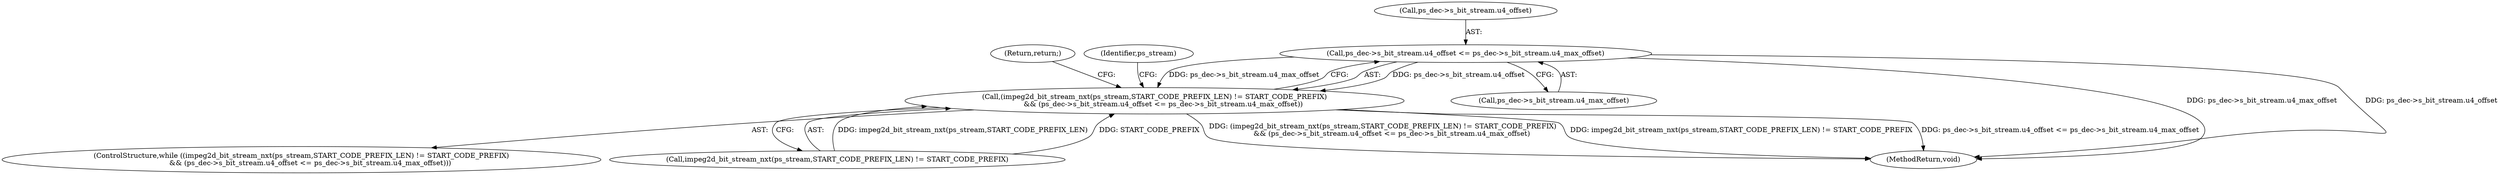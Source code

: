 digraph "0_Android_ffab15eb80630dc799eb410855c93525b75233c3_9@pointer" {
"1000119" [label="(Call,ps_dec->s_bit_stream.u4_offset <= ps_dec->s_bit_stream.u4_max_offset)"];
"1000113" [label="(Call,(impeg2d_bit_stream_nxt(ps_stream,START_CODE_PREFIX_LEN) != START_CODE_PREFIX)\n        && (ps_dec->s_bit_stream.u4_offset <= ps_dec->s_bit_stream.u4_max_offset))"];
"1000113" [label="(Call,(impeg2d_bit_stream_nxt(ps_stream,START_CODE_PREFIX_LEN) != START_CODE_PREFIX)\n        && (ps_dec->s_bit_stream.u4_offset <= ps_dec->s_bit_stream.u4_max_offset))"];
"1000120" [label="(Call,ps_dec->s_bit_stream.u4_offset)"];
"1000134" [label="(Return,return;)"];
"1000125" [label="(Call,ps_dec->s_bit_stream.u4_max_offset)"];
"1000119" [label="(Call,ps_dec->s_bit_stream.u4_offset <= ps_dec->s_bit_stream.u4_max_offset)"];
"1000132" [label="(Identifier,ps_stream)"];
"1000135" [label="(MethodReturn,void)"];
"1000112" [label="(ControlStructure,while ((impeg2d_bit_stream_nxt(ps_stream,START_CODE_PREFIX_LEN) != START_CODE_PREFIX)\n        && (ps_dec->s_bit_stream.u4_offset <= ps_dec->s_bit_stream.u4_max_offset)))"];
"1000114" [label="(Call,impeg2d_bit_stream_nxt(ps_stream,START_CODE_PREFIX_LEN) != START_CODE_PREFIX)"];
"1000119" -> "1000113"  [label="AST: "];
"1000119" -> "1000125"  [label="CFG: "];
"1000120" -> "1000119"  [label="AST: "];
"1000125" -> "1000119"  [label="AST: "];
"1000113" -> "1000119"  [label="CFG: "];
"1000119" -> "1000135"  [label="DDG: ps_dec->s_bit_stream.u4_max_offset"];
"1000119" -> "1000135"  [label="DDG: ps_dec->s_bit_stream.u4_offset"];
"1000119" -> "1000113"  [label="DDG: ps_dec->s_bit_stream.u4_offset"];
"1000119" -> "1000113"  [label="DDG: ps_dec->s_bit_stream.u4_max_offset"];
"1000113" -> "1000112"  [label="AST: "];
"1000113" -> "1000114"  [label="CFG: "];
"1000114" -> "1000113"  [label="AST: "];
"1000132" -> "1000113"  [label="CFG: "];
"1000134" -> "1000113"  [label="CFG: "];
"1000113" -> "1000135"  [label="DDG: impeg2d_bit_stream_nxt(ps_stream,START_CODE_PREFIX_LEN) != START_CODE_PREFIX"];
"1000113" -> "1000135"  [label="DDG: ps_dec->s_bit_stream.u4_offset <= ps_dec->s_bit_stream.u4_max_offset"];
"1000113" -> "1000135"  [label="DDG: (impeg2d_bit_stream_nxt(ps_stream,START_CODE_PREFIX_LEN) != START_CODE_PREFIX)\n        && (ps_dec->s_bit_stream.u4_offset <= ps_dec->s_bit_stream.u4_max_offset)"];
"1000114" -> "1000113"  [label="DDG: impeg2d_bit_stream_nxt(ps_stream,START_CODE_PREFIX_LEN)"];
"1000114" -> "1000113"  [label="DDG: START_CODE_PREFIX"];
}

